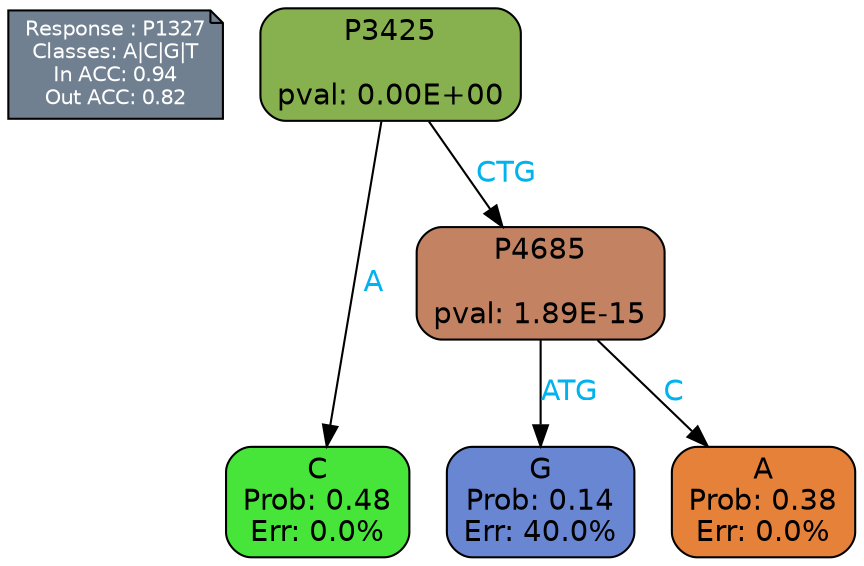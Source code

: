 digraph Tree {
node [shape=box, style="filled, rounded", color="black", fontname=helvetica] ;
graph [ranksep=equally, splines=polylines, bgcolor=transparent, dpi=600] ;
edge [fontname=helvetica] ;
LEGEND [label="Response : P1327
Classes: A|C|G|T
In ACC: 0.94
Out ACC: 0.82
",shape=note,align=left,style=filled,fillcolor="slategray",fontcolor="white",fontsize=10];1 [label="P3425

pval: 0.00E+00", fillcolor="#87b14e"] ;
2 [label="C
Prob: 0.48
Err: 0.0%", fillcolor="#47e539"] ;
3 [label="P4685

pval: 1.89E-15", fillcolor="#c38262"] ;
4 [label="G
Prob: 0.14
Err: 40.0%", fillcolor="#6986d3"] ;
5 [label="A
Prob: 0.38
Err: 0.0%", fillcolor="#e58139"] ;
1 -> 2 [label="A",fontcolor=deepskyblue2] ;
1 -> 3 [label="CTG",fontcolor=deepskyblue2] ;
3 -> 4 [label="ATG",fontcolor=deepskyblue2] ;
3 -> 5 [label="C",fontcolor=deepskyblue2] ;
{rank = same; 2;4;5;}{rank = same; LEGEND;1;}}